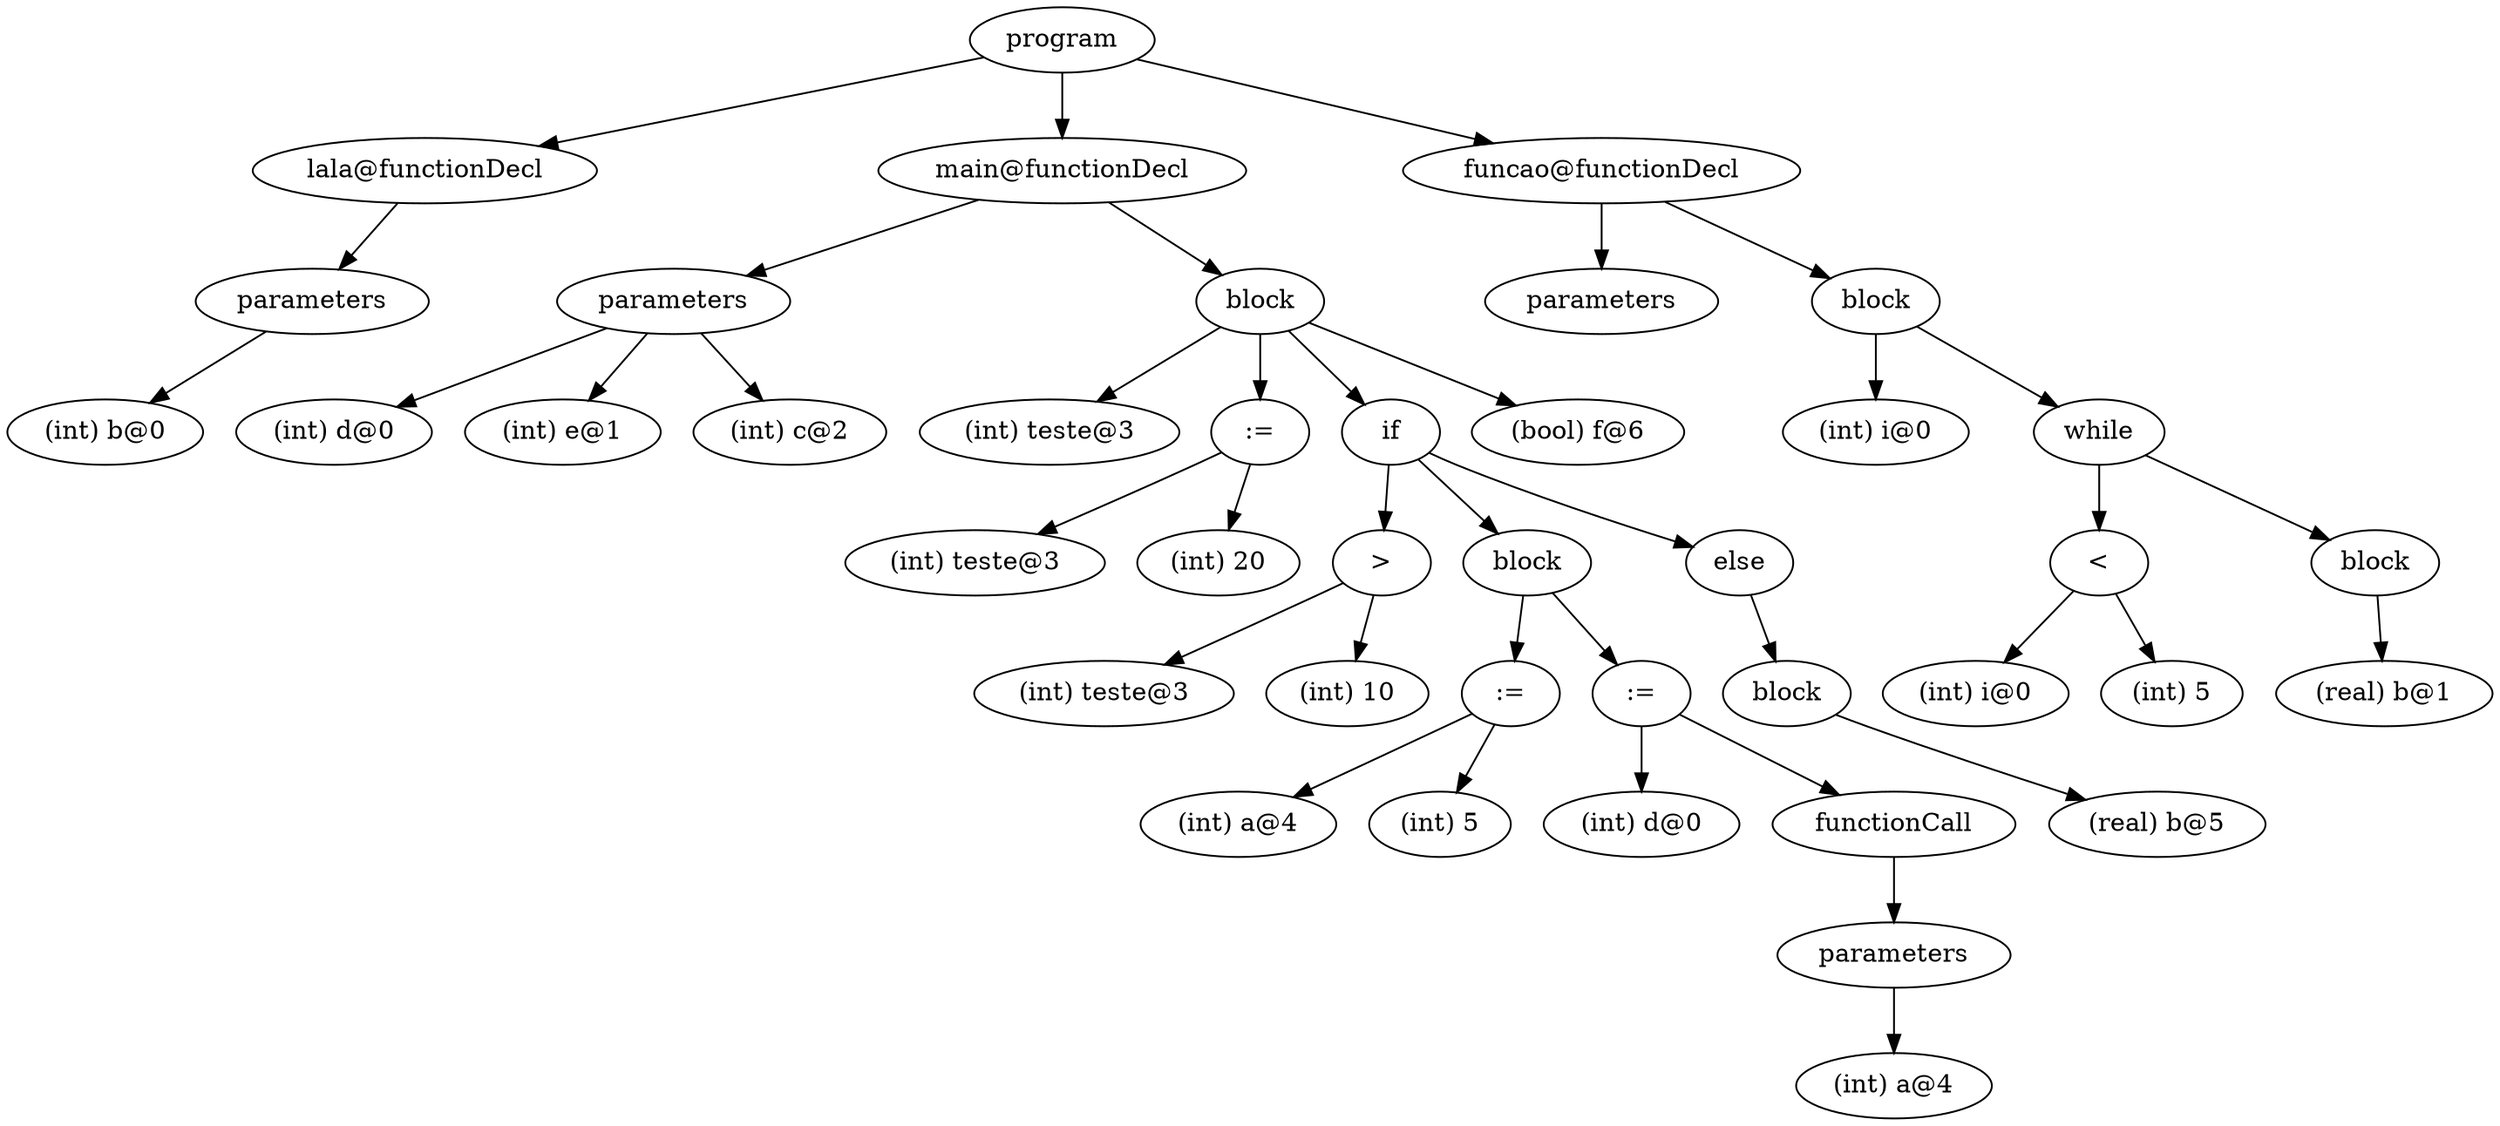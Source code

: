 digraph {
graph [ordering="out"];
node0[label="program"];
node1[label="lala@functionDecl"];
node2[label="parameters"];
node3[label="(int) b@0"];
node2 -> node3;
node1 -> node2;
node0 -> node1;
node4[label="main@functionDecl"];
node5[label="parameters"];
node6[label="(int) d@0"];
node5 -> node6;
node7[label="(int) e@1"];
node5 -> node7;
node8[label="(int) c@2"];
node5 -> node8;
node4 -> node5;
node9[label="block"];
node10[label="(int) teste@3"];
node9 -> node10;
node11[label=":="];
node12[label="(int) teste@3"];
node11 -> node12;
node13[label="(int) 20"];
node11 -> node13;
node9 -> node11;
node14[label="if"];
node15[label=">"];
node16[label="(int) teste@3"];
node15 -> node16;
node17[label="(int) 10"];
node15 -> node17;
node14 -> node15;
node18[label="block"];
node19[label=":="];
node20[label="(int) a@4"];
node19 -> node20;
node21[label="(int) 5"];
node19 -> node21;
node18 -> node19;
node22[label=":="];
node23[label="(int) d@0"];
node22 -> node23;
node24[label="functionCall"];
node25[label="parameters"];
node26[label="(int) a@4"];
node25 -> node26;
node24 -> node25;
node22 -> node24;
node18 -> node22;
node14 -> node18;
node27[label="else"];
node28[label="block"];
node29[label="(real) b@5"];
node28 -> node29;
node27 -> node28;
node14 -> node27;
node9 -> node14;
node30[label="(bool) f@6"];
node9 -> node30;
node4 -> node9;
node0 -> node4;
node31[label="funcao@functionDecl"];
node32[label="parameters"];
node31 -> node32;
node33[label="block"];
node34[label="(int) i@0"];
node33 -> node34;
node35[label="while"];
node36[label="<"];
node37[label="(int) i@0"];
node36 -> node37;
node38[label="(int) 5"];
node36 -> node38;
node35 -> node36;
node39[label="block"];
node40[label="(real) b@1"];
node39 -> node40;
node35 -> node39;
node33 -> node35;
node31 -> node33;
node0 -> node31;
}

